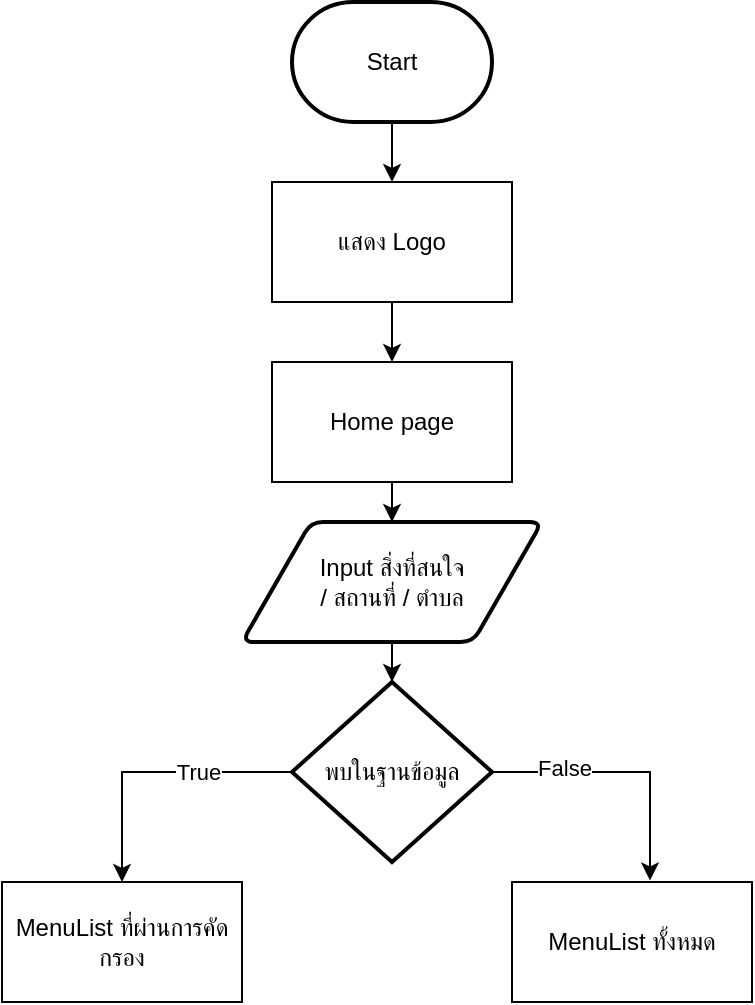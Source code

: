 <mxfile version="21.6.6" type="github">
  <diagram name="หน้า-1" id="laFemvxTvL6w12-1_TKJ">
    <mxGraphModel dx="1050" dy="566" grid="1" gridSize="10" guides="1" tooltips="1" connect="1" arrows="1" fold="1" page="1" pageScale="1" pageWidth="827" pageHeight="1169" math="0" shadow="0">
      <root>
        <mxCell id="0" />
        <mxCell id="1" parent="0" />
        <mxCell id="I2ylAHJtDZkmUOloHm6L-5" style="edgeStyle=orthogonalEdgeStyle;rounded=0;orthogonalLoop=1;jettySize=auto;html=1;entryX=0.5;entryY=0;entryDx=0;entryDy=0;" parent="1" source="I2ylAHJtDZkmUOloHm6L-2" target="I2ylAHJtDZkmUOloHm6L-4" edge="1">
          <mxGeometry relative="1" as="geometry" />
        </mxCell>
        <mxCell id="I2ylAHJtDZkmUOloHm6L-2" value="Start" style="strokeWidth=2;html=1;shape=mxgraph.flowchart.terminator;whiteSpace=wrap;" parent="1" vertex="1">
          <mxGeometry x="364" y="10" width="100" height="60" as="geometry" />
        </mxCell>
        <mxCell id="I2ylAHJtDZkmUOloHm6L-9" style="edgeStyle=orthogonalEdgeStyle;rounded=0;orthogonalLoop=1;jettySize=auto;html=1;entryX=0.5;entryY=0;entryDx=0;entryDy=0;" parent="1" source="I2ylAHJtDZkmUOloHm6L-4" target="I2ylAHJtDZkmUOloHm6L-6" edge="1">
          <mxGeometry relative="1" as="geometry" />
        </mxCell>
        <mxCell id="I2ylAHJtDZkmUOloHm6L-4" value="แสดง Logo" style="rounded=0;whiteSpace=wrap;html=1;" parent="1" vertex="1">
          <mxGeometry x="354" y="100" width="120" height="60" as="geometry" />
        </mxCell>
        <mxCell id="I2ylAHJtDZkmUOloHm6L-11" style="edgeStyle=orthogonalEdgeStyle;rounded=0;orthogonalLoop=1;jettySize=auto;html=1;entryX=0.5;entryY=0;entryDx=0;entryDy=0;" parent="1" source="I2ylAHJtDZkmUOloHm6L-6" target="I2ylAHJtDZkmUOloHm6L-10" edge="1">
          <mxGeometry relative="1" as="geometry" />
        </mxCell>
        <mxCell id="I2ylAHJtDZkmUOloHm6L-6" value="Home page" style="rounded=0;whiteSpace=wrap;html=1;" parent="1" vertex="1">
          <mxGeometry x="354" y="190" width="120" height="60" as="geometry" />
        </mxCell>
        <mxCell id="I2ylAHJtDZkmUOloHm6L-13" style="edgeStyle=orthogonalEdgeStyle;rounded=0;orthogonalLoop=1;jettySize=auto;html=1;" parent="1" source="I2ylAHJtDZkmUOloHm6L-10" target="I2ylAHJtDZkmUOloHm6L-12" edge="1">
          <mxGeometry relative="1" as="geometry" />
        </mxCell>
        <mxCell id="I2ylAHJtDZkmUOloHm6L-10" value="Input สิ่งที่สนใจ &lt;br&gt;/ สถานที่ / ตำบล" style="shape=parallelogram;html=1;strokeWidth=2;perimeter=parallelogramPerimeter;whiteSpace=wrap;rounded=1;arcSize=12;size=0.23;" parent="1" vertex="1">
          <mxGeometry x="339" y="270" width="150" height="60" as="geometry" />
        </mxCell>
        <mxCell id="I2ylAHJtDZkmUOloHm6L-18" style="edgeStyle=orthogonalEdgeStyle;rounded=0;orthogonalLoop=1;jettySize=auto;html=1;entryX=0.5;entryY=0;entryDx=0;entryDy=0;" parent="1" source="I2ylAHJtDZkmUOloHm6L-12" target="I2ylAHJtDZkmUOloHm6L-14" edge="1">
          <mxGeometry relative="1" as="geometry" />
        </mxCell>
        <mxCell id="I2ylAHJtDZkmUOloHm6L-21" value="True" style="edgeLabel;html=1;align=center;verticalAlign=middle;resizable=0;points=[];" parent="I2ylAHJtDZkmUOloHm6L-18" vertex="1" connectable="0">
          <mxGeometry x="-0.281" y="3" relative="1" as="geometry">
            <mxPoint x="3" y="-3" as="offset" />
          </mxGeometry>
        </mxCell>
        <mxCell id="I2ylAHJtDZkmUOloHm6L-23" style="edgeStyle=orthogonalEdgeStyle;rounded=0;orthogonalLoop=1;jettySize=auto;html=1;entryX=0.575;entryY=-0.013;entryDx=0;entryDy=0;entryPerimeter=0;" parent="1" source="I2ylAHJtDZkmUOloHm6L-12" target="I2ylAHJtDZkmUOloHm6L-22" edge="1">
          <mxGeometry relative="1" as="geometry" />
        </mxCell>
        <mxCell id="I2ylAHJtDZkmUOloHm6L-24" value="False" style="edgeLabel;html=1;align=center;verticalAlign=middle;resizable=0;points=[];" parent="I2ylAHJtDZkmUOloHm6L-23" vertex="1" connectable="0">
          <mxGeometry x="-0.463" y="2" relative="1" as="geometry">
            <mxPoint as="offset" />
          </mxGeometry>
        </mxCell>
        <mxCell id="I2ylAHJtDZkmUOloHm6L-12" value="พบในฐานข้อมูล" style="strokeWidth=2;html=1;shape=mxgraph.flowchart.decision;whiteSpace=wrap;" parent="1" vertex="1">
          <mxGeometry x="364" y="350" width="100" height="90" as="geometry" />
        </mxCell>
        <mxCell id="I2ylAHJtDZkmUOloHm6L-14" value="MenuList ที่ผ่านการคัดกรอง" style="rounded=0;whiteSpace=wrap;html=1;" parent="1" vertex="1">
          <mxGeometry x="219" y="450" width="120" height="60" as="geometry" />
        </mxCell>
        <mxCell id="I2ylAHJtDZkmUOloHm6L-22" value="MenuList ทั้งหมด" style="rounded=0;whiteSpace=wrap;html=1;" parent="1" vertex="1">
          <mxGeometry x="474" y="450" width="120" height="60" as="geometry" />
        </mxCell>
      </root>
    </mxGraphModel>
  </diagram>
</mxfile>
